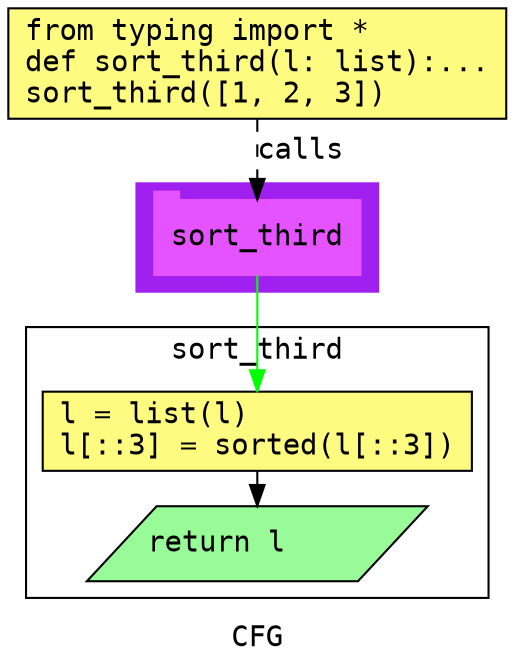 digraph cluster36CFG {
	graph [bb="0,0,239,314",
		compound=True,
		fontname="DejaVu Sans Mono",
		label=CFG,
		lheight=0.21,
		lp="119.5,11.5",
		lwidth=0.35,
		pack=False,
		rankdir=TB,
		ranksep=0.02
	];
	node [fontname="DejaVu Sans Mono",
		label="\N"
	];
	edge [fontname="DejaVu Sans Mono"];
	subgraph cluster_1 {
		graph [bb="61.5,178,177.5,230",
			color=purple,
			compound=true,
			fontname="DejaVu Sans Mono",
			label="",
			rankdir=TB,
			ranksep=0.02,
			shape=tab,
			style=filled
		];
		node [fontname="DejaVu Sans Mono"];
		edge [fontname="DejaVu Sans Mono"];
		9	[color="#E552FF",
			height=0.5,
			label=sort_third,
			linenum="[7]",
			pos="119.5,204",
			shape=tab,
			style=filled,
			width=1.375];
	}
	subgraph cluster0sort_third {
		graph [bb="8.5,31,230.5,161",
			compound=True,
			fontname="DejaVu Sans Mono",
			label=sort_third,
			lheight=0.21,
			lp="119.5,149.5",
			lwidth=1.15,
			pack=False,
			rankdir=TB,
			ranksep=0.02
		];
		node [fontname="DejaVu Sans Mono"];
		edge [fontname="DejaVu Sans Mono"];
		subgraph cluster_3 {
			graph [color=purple,
				compound=true,
				fontname="DejaVu Sans Mono",
				label="",
				rankdir=TB,
				ranksep=0.02,
				shape=tab,
				style=filled
			];
			node [fontname="DejaVu Sans Mono"];
			edge [fontname="DejaVu Sans Mono"];
		}
		3	[fillcolor="#FFFB81",
			height=0.52778,
			label="l = list(l)\ll[::3] = sorted(l[::3])\l",
			linenum="[3, 4]",
			pos="119.5,111",
			shape=rectangle,
			style="filled,solid",
			width=2.8611];
		6	[fillcolor="#98fb98",
			height=0.5,
			label="return l\l",
			linenum="[5]",
			pos="119.5,57",
			shape=parallelogram,
			style="filled,solid",
			width=2.1971];
		3 -> 6	[color=black,
			pos="e,119.5,75.216 119.5,91.813 119.5,89.708 119.5,87.527 119.5,85.334"];
	}
	1	[fillcolor="#FFFB81",
		height=0.73611,
		label="from typing import *\ldef sort_third(l: list):...\lsort_third([1, 2, 3])\l",
		linenum="[1]",
		pos="119.5,287.5",
		shape=rectangle,
		style="filled,solid",
		width=3.3194];
	1 -> 9	[label=calls,
		lp="140.5,245.5",
		pos="e,119.5,222.13 119.5,260.71 119.5,251.66 119.5,241.47 119.5,232.3",
		style=dashed];
	9 -> 3	[color=green,
		pos="e,119.5,130.29 119.5,185.88 119.5,173.12 119.5,155.4 119.5,140.52"];
}
